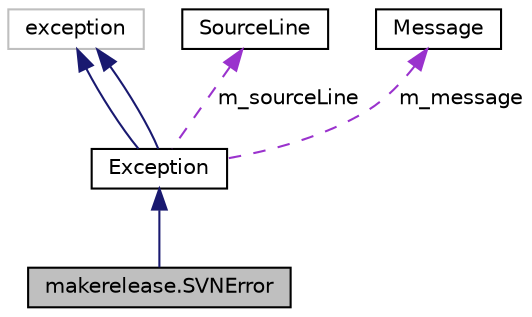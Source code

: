 digraph "makerelease.SVNError"
{
  edge [fontname="Helvetica",fontsize="10",labelfontname="Helvetica",labelfontsize="10"];
  node [fontname="Helvetica",fontsize="10",shape=record];
  Node1 [label="makerelease.SVNError",height=0.2,width=0.4,color="black", fillcolor="grey75", style="filled", fontcolor="black"];
  Node2 -> Node1 [dir="back",color="midnightblue",fontsize="10",style="solid"];
  Node2 [label="Exception",height=0.2,width=0.4,color="black", fillcolor="white", style="filled",URL="$class_exception.html",tooltip="Exceptions thrown by failed assertions.Exception is an exception that serves descriptive strings thro..."];
  Node3 -> Node2 [dir="back",color="midnightblue",fontsize="10",style="solid"];
  Node3 [label="exception",height=0.2,width=0.4,color="grey75", fillcolor="white", style="filled"];
  Node3 -> Node2 [dir="back",color="midnightblue",fontsize="10",style="solid"];
  Node4 -> Node2 [dir="back",color="darkorchid3",fontsize="10",style="dashed",label=" m_sourceLine" ];
  Node4 [label="SourceLine",height=0.2,width=0.4,color="black", fillcolor="white", style="filled",URL="$class_source_line.html",tooltip="Represents a source line location.Used to capture the failure location in assertion. "];
  Node5 -> Node2 [dir="back",color="darkorchid3",fontsize="10",style="dashed",label=" m_message" ];
  Node5 [label="Message",height=0.2,width=0.4,color="black", fillcolor="white", style="filled",URL="$class_message.html",tooltip="Message associated to an Exception.A message is composed of two items: "];
}
